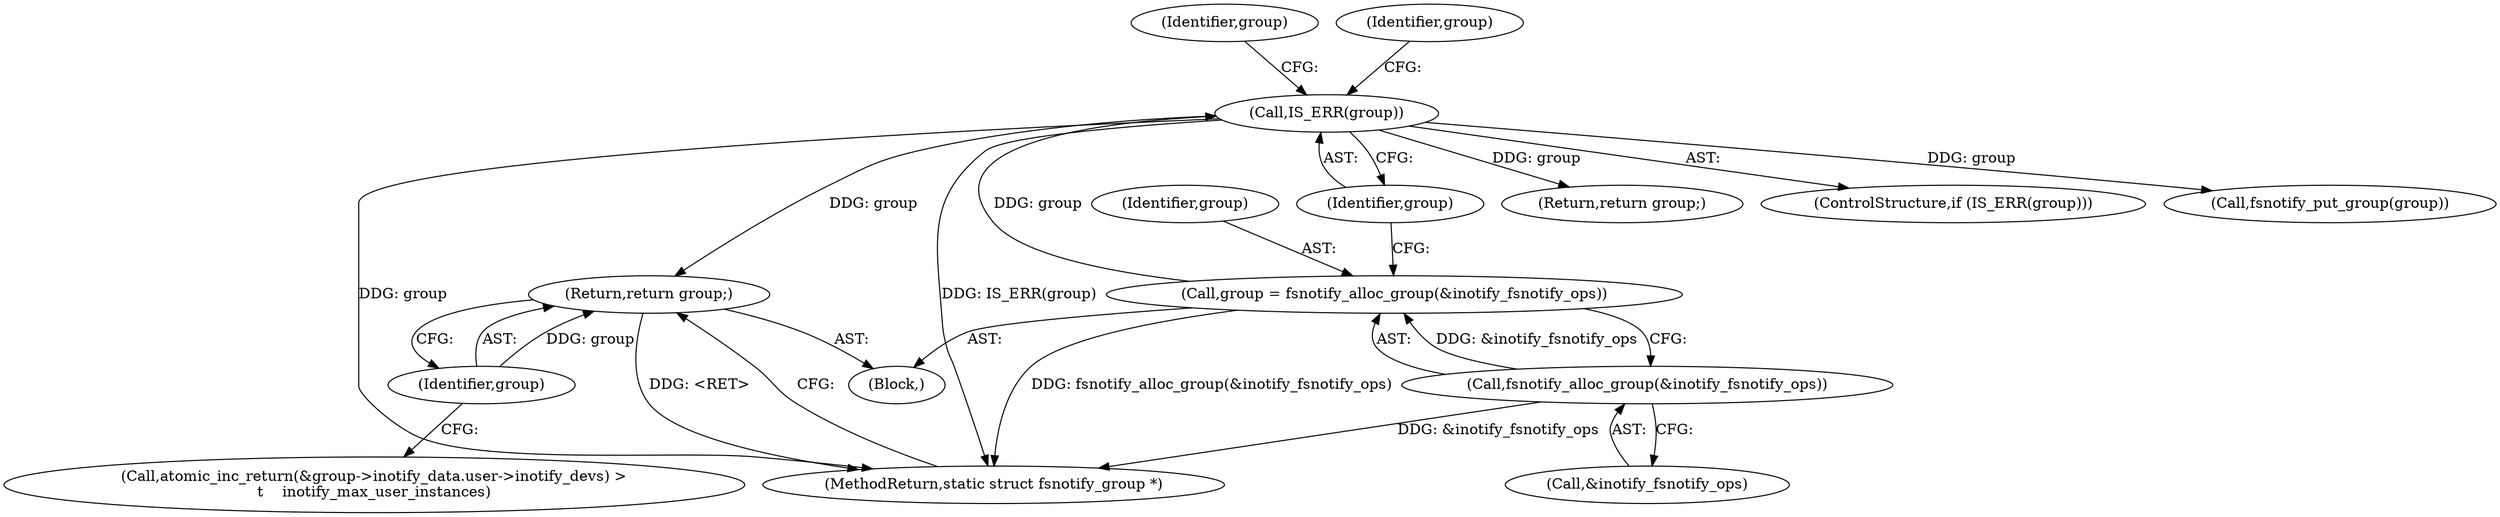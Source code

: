 digraph "0_linux_d0de4dc584ec6aa3b26fffea320a8457827768fc_1@pointer" {
"1000173" [label="(Return,return group;)"];
"1000174" [label="(Identifier,group)"];
"1000110" [label="(Call,IS_ERR(group))"];
"1000104" [label="(Call,group = fsnotify_alloc_group(&inotify_fsnotify_ops))"];
"1000106" [label="(Call,fsnotify_alloc_group(&inotify_fsnotify_ops))"];
"1000173" [label="(Return,return group;)"];
"1000116" [label="(Identifier,group)"];
"1000104" [label="(Call,group = fsnotify_alloc_group(&inotify_fsnotify_ops))"];
"1000105" [label="(Identifier,group)"];
"1000112" [label="(Return,return group;)"];
"1000111" [label="(Identifier,group)"];
"1000110" [label="(Call,IS_ERR(group))"];
"1000175" [label="(MethodReturn,static struct fsnotify_group *)"];
"1000109" [label="(ControlStructure,if (IS_ERR(group)))"];
"1000167" [label="(Call,fsnotify_put_group(group))"];
"1000106" [label="(Call,fsnotify_alloc_group(&inotify_fsnotify_ops))"];
"1000107" [label="(Call,&inotify_fsnotify_ops)"];
"1000174" [label="(Identifier,group)"];
"1000102" [label="(Block,)"];
"1000113" [label="(Identifier,group)"];
"1000155" [label="(Call,atomic_inc_return(&group->inotify_data.user->inotify_devs) >\n\t    inotify_max_user_instances)"];
"1000173" -> "1000102"  [label="AST: "];
"1000173" -> "1000174"  [label="CFG: "];
"1000174" -> "1000173"  [label="AST: "];
"1000175" -> "1000173"  [label="CFG: "];
"1000173" -> "1000175"  [label="DDG: <RET>"];
"1000174" -> "1000173"  [label="DDG: group"];
"1000110" -> "1000173"  [label="DDG: group"];
"1000174" -> "1000155"  [label="CFG: "];
"1000110" -> "1000109"  [label="AST: "];
"1000110" -> "1000111"  [label="CFG: "];
"1000111" -> "1000110"  [label="AST: "];
"1000113" -> "1000110"  [label="CFG: "];
"1000116" -> "1000110"  [label="CFG: "];
"1000110" -> "1000175"  [label="DDG: IS_ERR(group)"];
"1000110" -> "1000175"  [label="DDG: group"];
"1000104" -> "1000110"  [label="DDG: group"];
"1000110" -> "1000112"  [label="DDG: group"];
"1000110" -> "1000167"  [label="DDG: group"];
"1000104" -> "1000102"  [label="AST: "];
"1000104" -> "1000106"  [label="CFG: "];
"1000105" -> "1000104"  [label="AST: "];
"1000106" -> "1000104"  [label="AST: "];
"1000111" -> "1000104"  [label="CFG: "];
"1000104" -> "1000175"  [label="DDG: fsnotify_alloc_group(&inotify_fsnotify_ops)"];
"1000106" -> "1000104"  [label="DDG: &inotify_fsnotify_ops"];
"1000106" -> "1000107"  [label="CFG: "];
"1000107" -> "1000106"  [label="AST: "];
"1000106" -> "1000175"  [label="DDG: &inotify_fsnotify_ops"];
}
